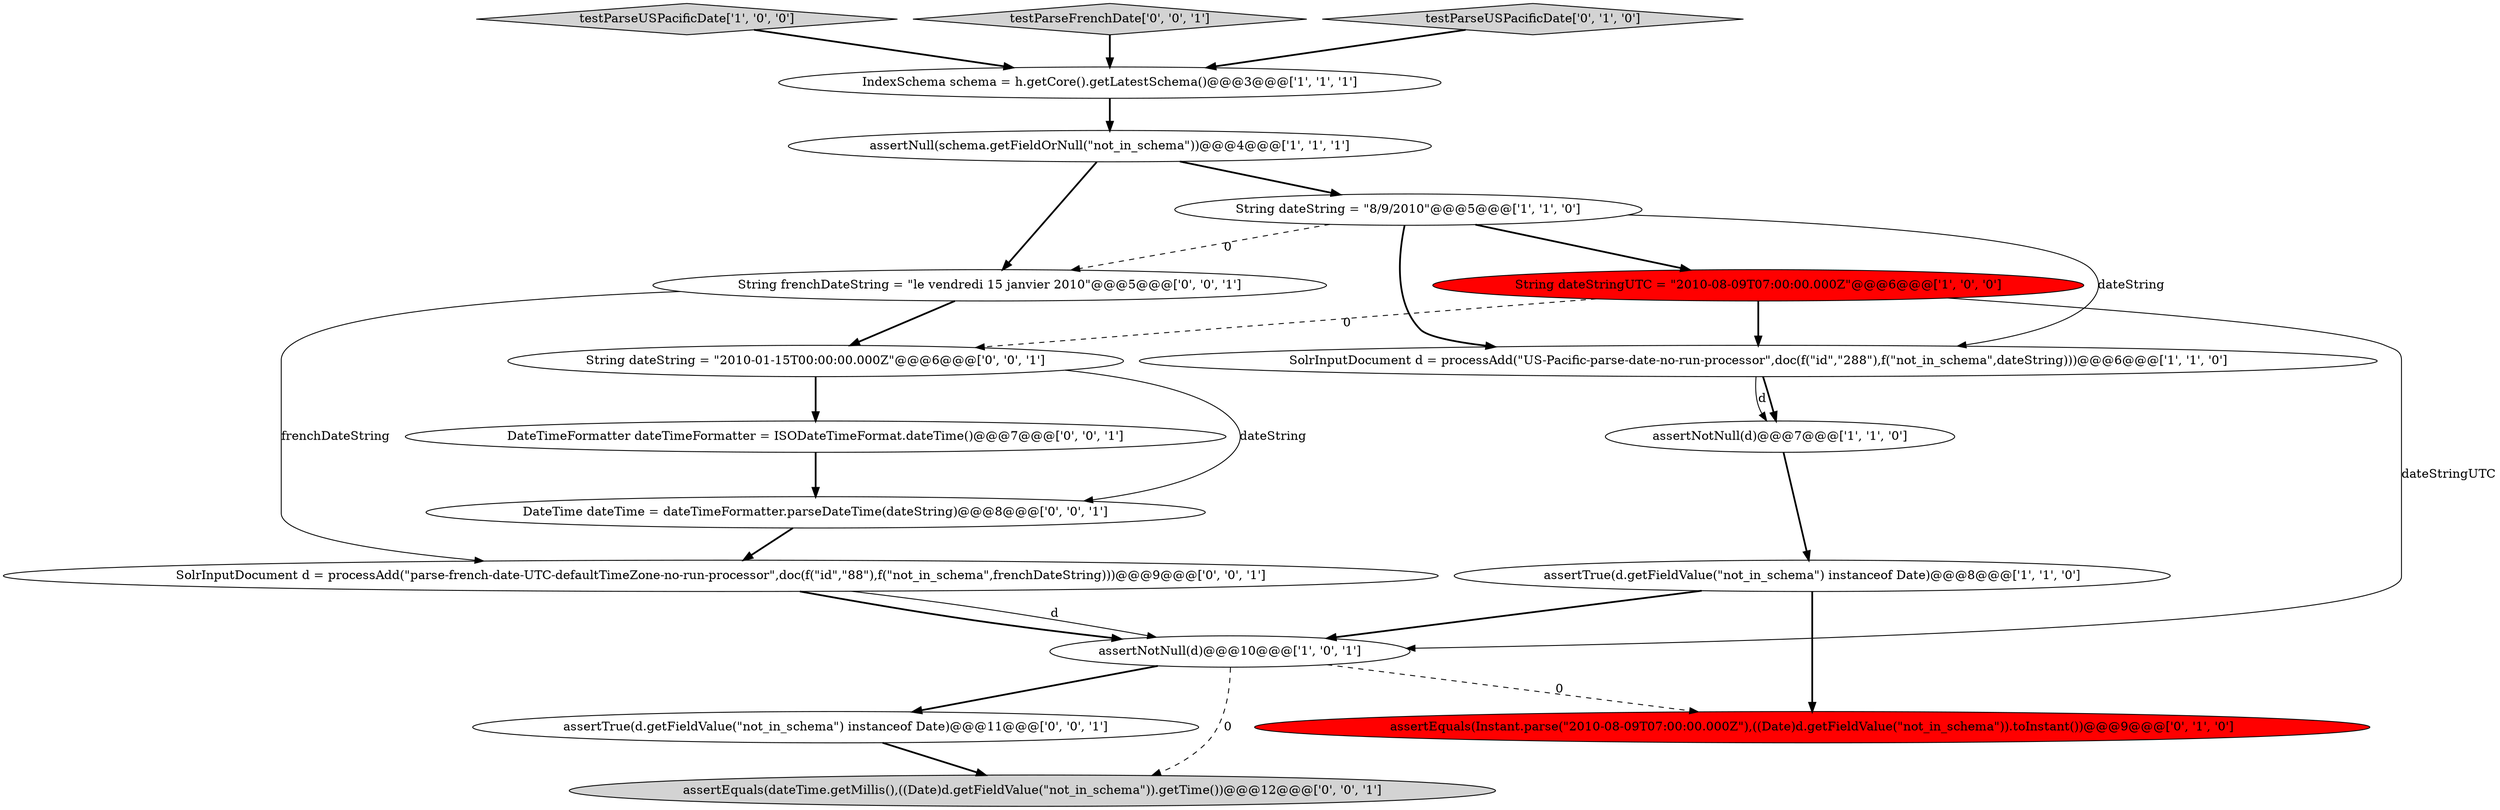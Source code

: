 digraph {
15 [style = filled, label = "String dateString = \"2010-01-15T00:00:00.000Z\"@@@6@@@['0', '0', '1']", fillcolor = white, shape = ellipse image = "AAA0AAABBB3BBB"];
1 [style = filled, label = "SolrInputDocument d = processAdd(\"US-Pacific-parse-date-no-run-processor\",doc(f(\"id\",\"288\"),f(\"not_in_schema\",dateString)))@@@6@@@['1', '1', '0']", fillcolor = white, shape = ellipse image = "AAA0AAABBB1BBB"];
14 [style = filled, label = "assertTrue(d.getFieldValue(\"not_in_schema\") instanceof Date)@@@11@@@['0', '0', '1']", fillcolor = white, shape = ellipse image = "AAA0AAABBB3BBB"];
3 [style = filled, label = "String dateStringUTC = \"2010-08-09T07:00:00.000Z\"@@@6@@@['1', '0', '0']", fillcolor = red, shape = ellipse image = "AAA1AAABBB1BBB"];
0 [style = filled, label = "IndexSchema schema = h.getCore().getLatestSchema()@@@3@@@['1', '1', '1']", fillcolor = white, shape = ellipse image = "AAA0AAABBB1BBB"];
8 [style = filled, label = "assertNull(schema.getFieldOrNull(\"not_in_schema\"))@@@4@@@['1', '1', '1']", fillcolor = white, shape = ellipse image = "AAA0AAABBB1BBB"];
5 [style = filled, label = "assertNotNull(d)@@@10@@@['1', '0', '1']", fillcolor = white, shape = ellipse image = "AAA0AAABBB1BBB"];
6 [style = filled, label = "testParseUSPacificDate['1', '0', '0']", fillcolor = lightgray, shape = diamond image = "AAA0AAABBB1BBB"];
11 [style = filled, label = "String frenchDateString = \"le vendredi 15 janvier 2010\"@@@5@@@['0', '0', '1']", fillcolor = white, shape = ellipse image = "AAA0AAABBB3BBB"];
13 [style = filled, label = "SolrInputDocument d = processAdd(\"parse-french-date-UTC-defaultTimeZone-no-run-processor\",doc(f(\"id\",\"88\"),f(\"not_in_schema\",frenchDateString)))@@@9@@@['0', '0', '1']", fillcolor = white, shape = ellipse image = "AAA0AAABBB3BBB"];
17 [style = filled, label = "DateTime dateTime = dateTimeFormatter.parseDateTime(dateString)@@@8@@@['0', '0', '1']", fillcolor = white, shape = ellipse image = "AAA0AAABBB3BBB"];
7 [style = filled, label = "assertTrue(d.getFieldValue(\"not_in_schema\") instanceof Date)@@@8@@@['1', '1', '0']", fillcolor = white, shape = ellipse image = "AAA0AAABBB1BBB"];
4 [style = filled, label = "assertNotNull(d)@@@7@@@['1', '1', '0']", fillcolor = white, shape = ellipse image = "AAA0AAABBB1BBB"];
12 [style = filled, label = "assertEquals(dateTime.getMillis(),((Date)d.getFieldValue(\"not_in_schema\")).getTime())@@@12@@@['0', '0', '1']", fillcolor = lightgray, shape = ellipse image = "AAA0AAABBB3BBB"];
18 [style = filled, label = "testParseFrenchDate['0', '0', '1']", fillcolor = lightgray, shape = diamond image = "AAA0AAABBB3BBB"];
2 [style = filled, label = "String dateString = \"8/9/2010\"@@@5@@@['1', '1', '0']", fillcolor = white, shape = ellipse image = "AAA0AAABBB1BBB"];
16 [style = filled, label = "DateTimeFormatter dateTimeFormatter = ISODateTimeFormat.dateTime()@@@7@@@['0', '0', '1']", fillcolor = white, shape = ellipse image = "AAA0AAABBB3BBB"];
9 [style = filled, label = "assertEquals(Instant.parse(\"2010-08-09T07:00:00.000Z\"),((Date)d.getFieldValue(\"not_in_schema\")).toInstant())@@@9@@@['0', '1', '0']", fillcolor = red, shape = ellipse image = "AAA1AAABBB2BBB"];
10 [style = filled, label = "testParseUSPacificDate['0', '1', '0']", fillcolor = lightgray, shape = diamond image = "AAA0AAABBB2BBB"];
1->4 [style = bold, label=""];
5->12 [style = dashed, label="0"];
3->1 [style = bold, label=""];
2->1 [style = bold, label=""];
2->3 [style = bold, label=""];
5->9 [style = dashed, label="0"];
6->0 [style = bold, label=""];
16->17 [style = bold, label=""];
5->14 [style = bold, label=""];
15->16 [style = bold, label=""];
1->4 [style = solid, label="d"];
15->17 [style = solid, label="dateString"];
4->7 [style = bold, label=""];
11->15 [style = bold, label=""];
7->9 [style = bold, label=""];
7->5 [style = bold, label=""];
2->1 [style = solid, label="dateString"];
8->2 [style = bold, label=""];
3->5 [style = solid, label="dateStringUTC"];
13->5 [style = solid, label="d"];
11->13 [style = solid, label="frenchDateString"];
14->12 [style = bold, label=""];
10->0 [style = bold, label=""];
0->8 [style = bold, label=""];
13->5 [style = bold, label=""];
3->15 [style = dashed, label="0"];
2->11 [style = dashed, label="0"];
17->13 [style = bold, label=""];
8->11 [style = bold, label=""];
18->0 [style = bold, label=""];
}
